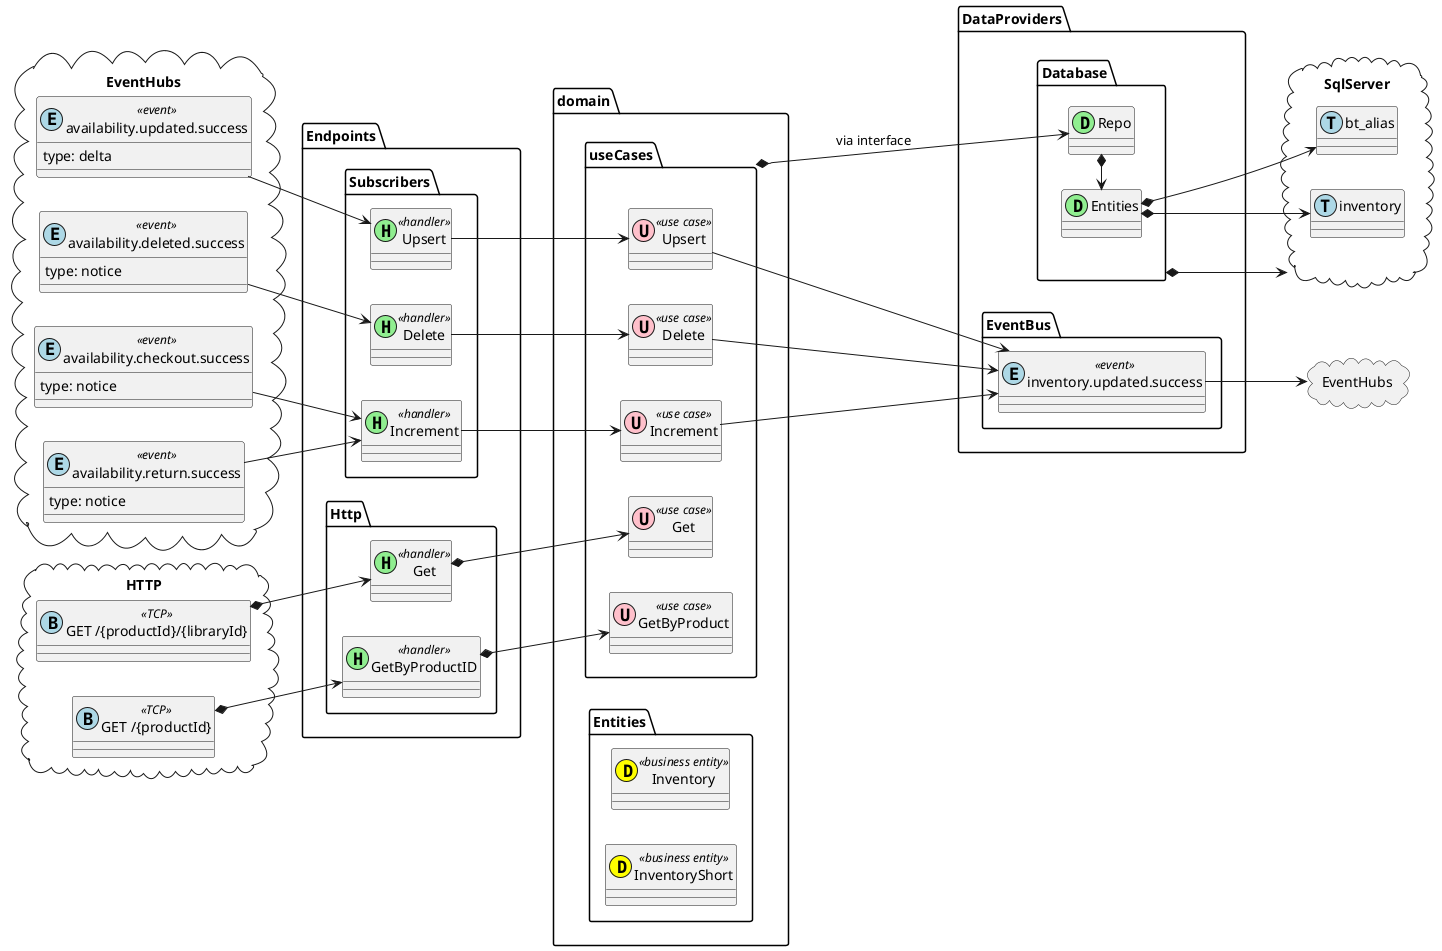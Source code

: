 @startuml
left to right direction
package "EventHubs" as EventBusIn <<cloud>>{
    class "availability.updated.success" as AvailabilityUpsert <<(E,lightblue) event>> {
        type: delta
    }

    class "availability.deleted.success" as AvailabilityDelete <<(E,lightblue) event>>{
      type: notice
  }

    class "availability.checkout.success" as AvailabilityDecrement <<(E,lightblue) event>>{
          type: notice
      }
    class "availability.return.success" as AvailabilityIncrement <<(E,lightblue) event>>{
          type: notice
      }
}

package HTTP <<cloud>> {
    class "GET /{productId}/{libraryId}" as Get <<(B,lightblue) TCP>>
    class "GET /{productId}" as GetByProductID <<(B,lightblue) TCP>>
}
package Endpoints {
    package Subscribers {
        class "Delete" as DeleteSub <<(H,lightgreen) handler>>
        class "Increment" as IncrementSub <<(H,lightgreen) handler>>
        class "Upsert" as UpsertSub <<(H,lightgreen) handler>>
    }
    package Http {
        class Get <<(H,lightgreen) handler>>
        class GetByProductID <<(H,lightgreen) handler>>
    }
}

package domain {
    package useCases {
        class Increment <<(U,pink) use case>>
        class Upsert <<(U,pink) use case>>
        class Delete <<(U,pink) use case>>
        class Get <<(U,pink) use case>>
        class GetByProduct <<(U,pink) use case>>
    }
    package Entities {
        class Inventory <<(D, yellow) business entity>>
        class InventoryShort<<(D, yellow) business entity>>
    }
}




package DataProviders {
    package Database {
        class Repo <<D, lightgreen>>
        class Entities <<D, lightgreen>>
        }
        
    package EventBus {
        class "inventory.updated.success" as InventoryChange <<(E,lightblue) event>>
    }
}

package SqlServer <<cloud>> {
    class bt_alias <<(T, lightblue)>>

    class inventory <<T, lightblue)>>

}

package EventHubs <<cloud>> {
}

AvailabilityUpsert --> UpsertSub
AvailabilityDelete --> DeleteSub
AvailabilityIncrement --> IncrementSub
AvailabilityDecrement --> IncrementSub

UpsertSub --> Upsert
DeleteSub --> Delete
IncrementSub --> Increment

Delete ---> DataProviders.EventBus.InventoryChange
Upsert --> DataProviders.EventBus.InventoryChange
Increment --> DataProviders.EventBus.InventoryChange

HTTP.Get *--> Endpoints.Http.Get
HTTP.GetByProductID *--> Endpoints.Http.GetByProductID
Endpoints.Http.Get *--> domain.useCases.Get
Endpoints.Http.GetByProductID *--> domain.useCases.GetByProduct

Database *--> SqlServer
Repo <-u-* domain.useCases: via interface
Repo *-l->DataProviders.Database.Entities
DataProviders.Database.Entities *--> SqlServer.bt_alias
DataProviders.Database.Entities *--> SqlServer.inventory
InventoryChange --> EventHubs

@enduml